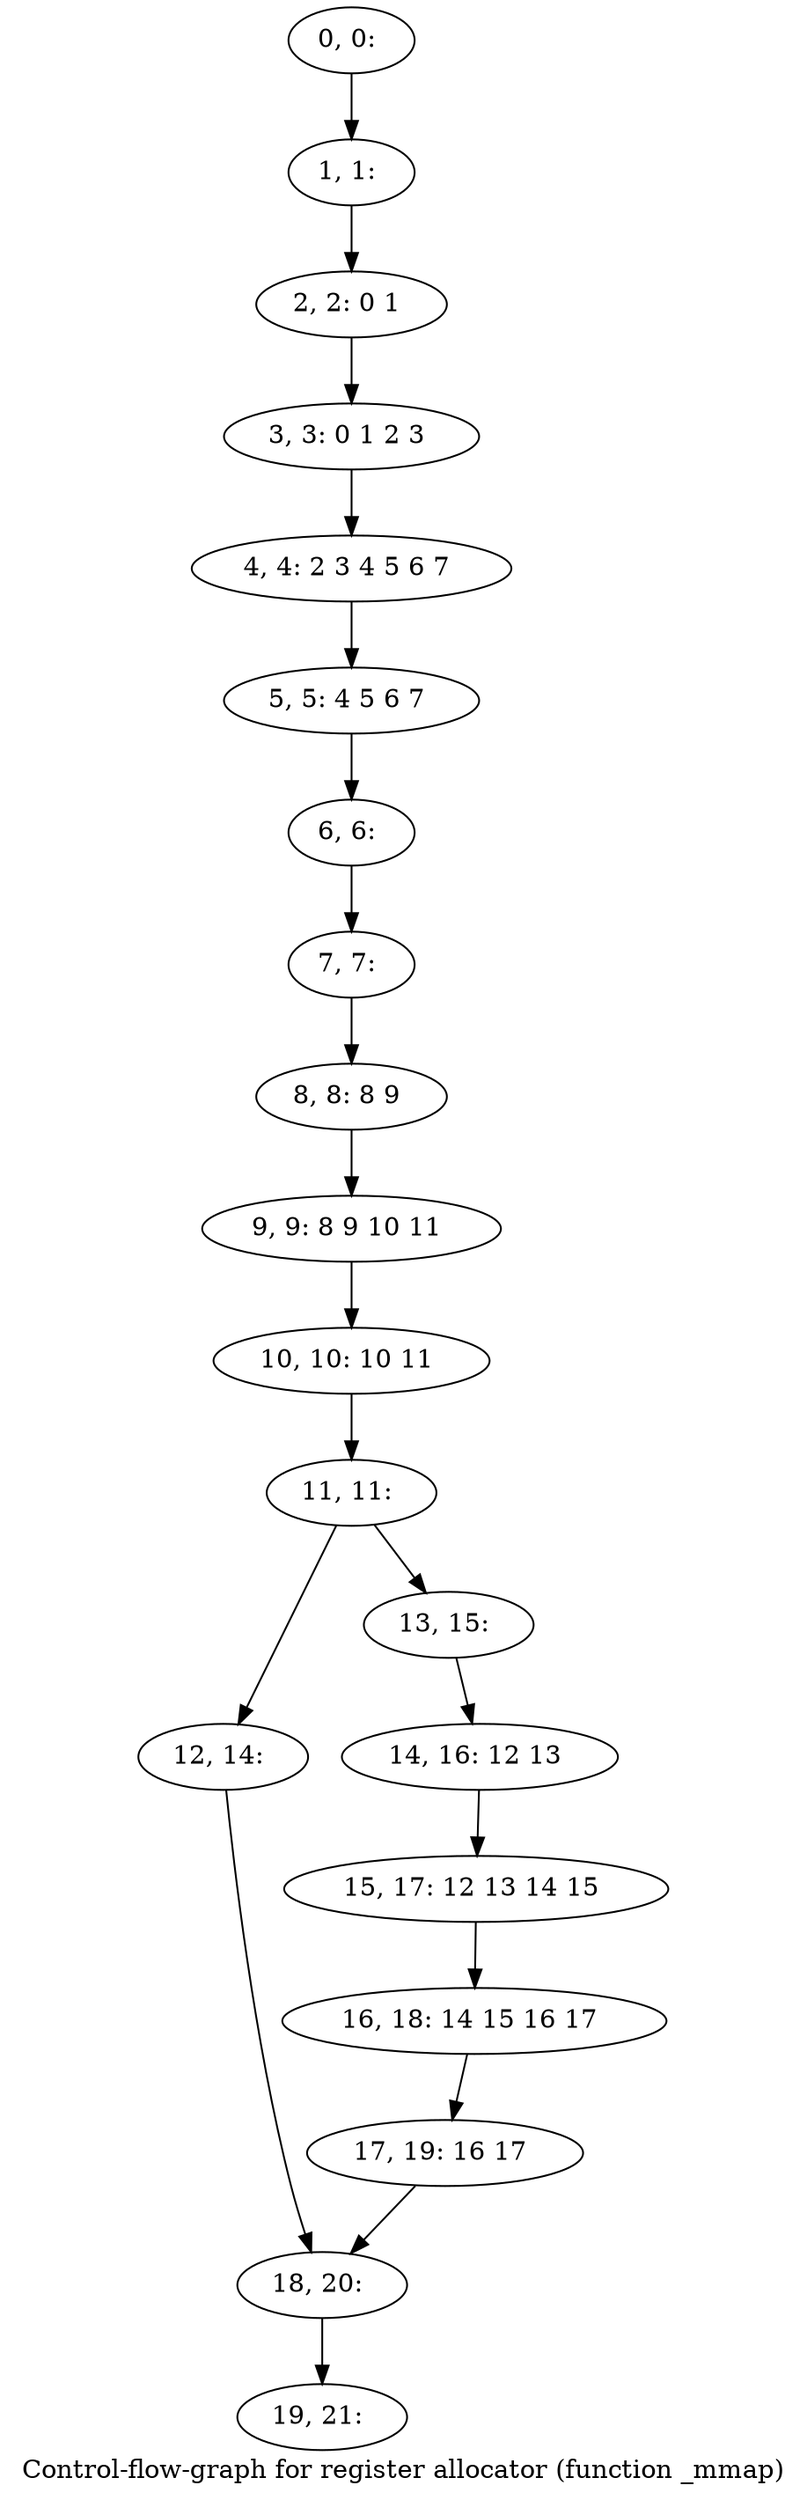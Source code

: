 digraph G {
graph [label="Control-flow-graph for register allocator (function _mmap)"]
0[label="0, 0: "];
1[label="1, 1: "];
2[label="2, 2: 0 1 "];
3[label="3, 3: 0 1 2 3 "];
4[label="4, 4: 2 3 4 5 6 7 "];
5[label="5, 5: 4 5 6 7 "];
6[label="6, 6: "];
7[label="7, 7: "];
8[label="8, 8: 8 9 "];
9[label="9, 9: 8 9 10 11 "];
10[label="10, 10: 10 11 "];
11[label="11, 11: "];
12[label="12, 14: "];
13[label="13, 15: "];
14[label="14, 16: 12 13 "];
15[label="15, 17: 12 13 14 15 "];
16[label="16, 18: 14 15 16 17 "];
17[label="17, 19: 16 17 "];
18[label="18, 20: "];
19[label="19, 21: "];
0->1 ;
1->2 ;
2->3 ;
3->4 ;
4->5 ;
5->6 ;
6->7 ;
7->8 ;
8->9 ;
9->10 ;
10->11 ;
11->12 ;
11->13 ;
12->18 ;
13->14 ;
14->15 ;
15->16 ;
16->17 ;
17->18 ;
18->19 ;
}

